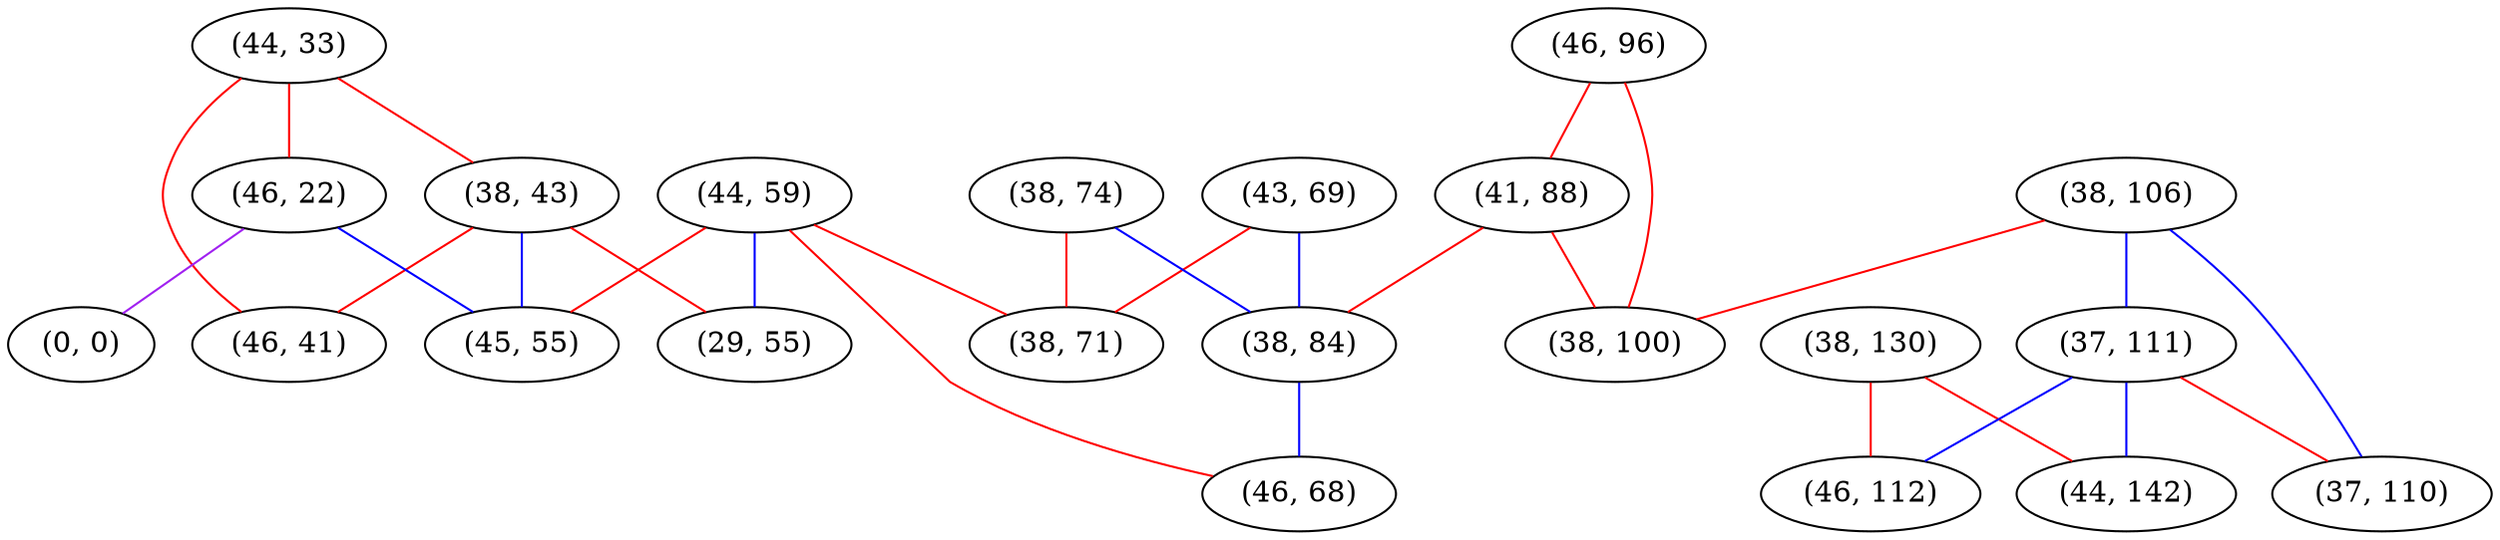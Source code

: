 graph "" {
"(44, 33)";
"(44, 59)";
"(43, 69)";
"(38, 43)";
"(38, 74)";
"(46, 96)";
"(38, 71)";
"(41, 88)";
"(38, 106)";
"(38, 130)";
"(46, 22)";
"(38, 100)";
"(0, 0)";
"(38, 84)";
"(37, 111)";
"(46, 41)";
"(46, 112)";
"(45, 55)";
"(44, 142)";
"(46, 68)";
"(37, 110)";
"(29, 55)";
"(44, 33)" -- "(38, 43)"  [color=red, key=0, weight=1];
"(44, 33)" -- "(46, 41)"  [color=red, key=0, weight=1];
"(44, 33)" -- "(46, 22)"  [color=red, key=0, weight=1];
"(44, 59)" -- "(46, 68)"  [color=red, key=0, weight=1];
"(44, 59)" -- "(45, 55)"  [color=red, key=0, weight=1];
"(44, 59)" -- "(38, 71)"  [color=red, key=0, weight=1];
"(44, 59)" -- "(29, 55)"  [color=blue, key=0, weight=3];
"(43, 69)" -- "(38, 84)"  [color=blue, key=0, weight=3];
"(43, 69)" -- "(38, 71)"  [color=red, key=0, weight=1];
"(38, 43)" -- "(46, 41)"  [color=red, key=0, weight=1];
"(38, 43)" -- "(29, 55)"  [color=red, key=0, weight=1];
"(38, 43)" -- "(45, 55)"  [color=blue, key=0, weight=3];
"(38, 74)" -- "(38, 84)"  [color=blue, key=0, weight=3];
"(38, 74)" -- "(38, 71)"  [color=red, key=0, weight=1];
"(46, 96)" -- "(38, 100)"  [color=red, key=0, weight=1];
"(46, 96)" -- "(41, 88)"  [color=red, key=0, weight=1];
"(41, 88)" -- "(38, 84)"  [color=red, key=0, weight=1];
"(41, 88)" -- "(38, 100)"  [color=red, key=0, weight=1];
"(38, 106)" -- "(37, 110)"  [color=blue, key=0, weight=3];
"(38, 106)" -- "(38, 100)"  [color=red, key=0, weight=1];
"(38, 106)" -- "(37, 111)"  [color=blue, key=0, weight=3];
"(38, 130)" -- "(44, 142)"  [color=red, key=0, weight=1];
"(38, 130)" -- "(46, 112)"  [color=red, key=0, weight=1];
"(46, 22)" -- "(0, 0)"  [color=purple, key=0, weight=4];
"(46, 22)" -- "(45, 55)"  [color=blue, key=0, weight=3];
"(38, 84)" -- "(46, 68)"  [color=blue, key=0, weight=3];
"(37, 111)" -- "(37, 110)"  [color=red, key=0, weight=1];
"(37, 111)" -- "(44, 142)"  [color=blue, key=0, weight=3];
"(37, 111)" -- "(46, 112)"  [color=blue, key=0, weight=3];
}
